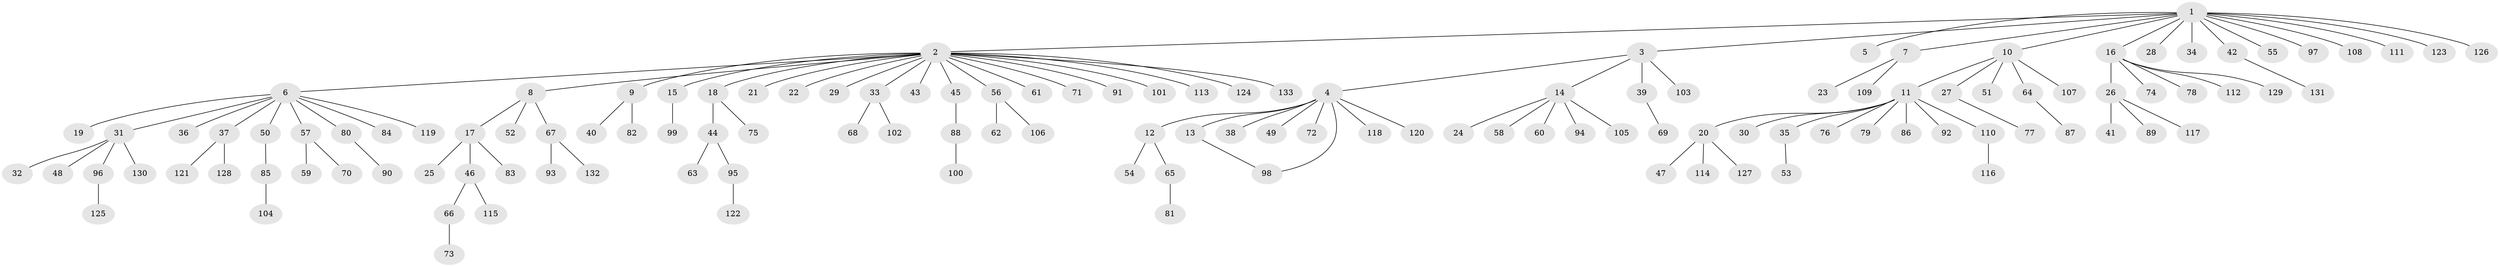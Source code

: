 // Generated by graph-tools (version 1.1) at 2025/35/03/09/25 02:35:33]
// undirected, 133 vertices, 133 edges
graph export_dot {
graph [start="1"]
  node [color=gray90,style=filled];
  1;
  2;
  3;
  4;
  5;
  6;
  7;
  8;
  9;
  10;
  11;
  12;
  13;
  14;
  15;
  16;
  17;
  18;
  19;
  20;
  21;
  22;
  23;
  24;
  25;
  26;
  27;
  28;
  29;
  30;
  31;
  32;
  33;
  34;
  35;
  36;
  37;
  38;
  39;
  40;
  41;
  42;
  43;
  44;
  45;
  46;
  47;
  48;
  49;
  50;
  51;
  52;
  53;
  54;
  55;
  56;
  57;
  58;
  59;
  60;
  61;
  62;
  63;
  64;
  65;
  66;
  67;
  68;
  69;
  70;
  71;
  72;
  73;
  74;
  75;
  76;
  77;
  78;
  79;
  80;
  81;
  82;
  83;
  84;
  85;
  86;
  87;
  88;
  89;
  90;
  91;
  92;
  93;
  94;
  95;
  96;
  97;
  98;
  99;
  100;
  101;
  102;
  103;
  104;
  105;
  106;
  107;
  108;
  109;
  110;
  111;
  112;
  113;
  114;
  115;
  116;
  117;
  118;
  119;
  120;
  121;
  122;
  123;
  124;
  125;
  126;
  127;
  128;
  129;
  130;
  131;
  132;
  133;
  1 -- 2;
  1 -- 3;
  1 -- 5;
  1 -- 7;
  1 -- 10;
  1 -- 16;
  1 -- 28;
  1 -- 34;
  1 -- 42;
  1 -- 55;
  1 -- 97;
  1 -- 108;
  1 -- 111;
  1 -- 123;
  1 -- 126;
  2 -- 6;
  2 -- 8;
  2 -- 9;
  2 -- 15;
  2 -- 18;
  2 -- 21;
  2 -- 22;
  2 -- 29;
  2 -- 33;
  2 -- 43;
  2 -- 45;
  2 -- 56;
  2 -- 61;
  2 -- 71;
  2 -- 91;
  2 -- 101;
  2 -- 113;
  2 -- 124;
  2 -- 133;
  3 -- 4;
  3 -- 14;
  3 -- 39;
  3 -- 103;
  4 -- 12;
  4 -- 13;
  4 -- 38;
  4 -- 49;
  4 -- 72;
  4 -- 98;
  4 -- 118;
  4 -- 120;
  6 -- 19;
  6 -- 31;
  6 -- 36;
  6 -- 37;
  6 -- 50;
  6 -- 57;
  6 -- 80;
  6 -- 84;
  6 -- 119;
  7 -- 23;
  7 -- 109;
  8 -- 17;
  8 -- 52;
  8 -- 67;
  9 -- 40;
  9 -- 82;
  10 -- 11;
  10 -- 27;
  10 -- 51;
  10 -- 64;
  10 -- 107;
  11 -- 20;
  11 -- 30;
  11 -- 35;
  11 -- 76;
  11 -- 79;
  11 -- 86;
  11 -- 92;
  11 -- 110;
  12 -- 54;
  12 -- 65;
  13 -- 98;
  14 -- 24;
  14 -- 58;
  14 -- 60;
  14 -- 94;
  14 -- 105;
  15 -- 99;
  16 -- 26;
  16 -- 74;
  16 -- 78;
  16 -- 112;
  16 -- 129;
  17 -- 25;
  17 -- 46;
  17 -- 83;
  18 -- 44;
  18 -- 75;
  20 -- 47;
  20 -- 114;
  20 -- 127;
  26 -- 41;
  26 -- 89;
  26 -- 117;
  27 -- 77;
  31 -- 32;
  31 -- 48;
  31 -- 96;
  31 -- 130;
  33 -- 68;
  33 -- 102;
  35 -- 53;
  37 -- 121;
  37 -- 128;
  39 -- 69;
  42 -- 131;
  44 -- 63;
  44 -- 95;
  45 -- 88;
  46 -- 66;
  46 -- 115;
  50 -- 85;
  56 -- 62;
  56 -- 106;
  57 -- 59;
  57 -- 70;
  64 -- 87;
  65 -- 81;
  66 -- 73;
  67 -- 93;
  67 -- 132;
  80 -- 90;
  85 -- 104;
  88 -- 100;
  95 -- 122;
  96 -- 125;
  110 -- 116;
}

